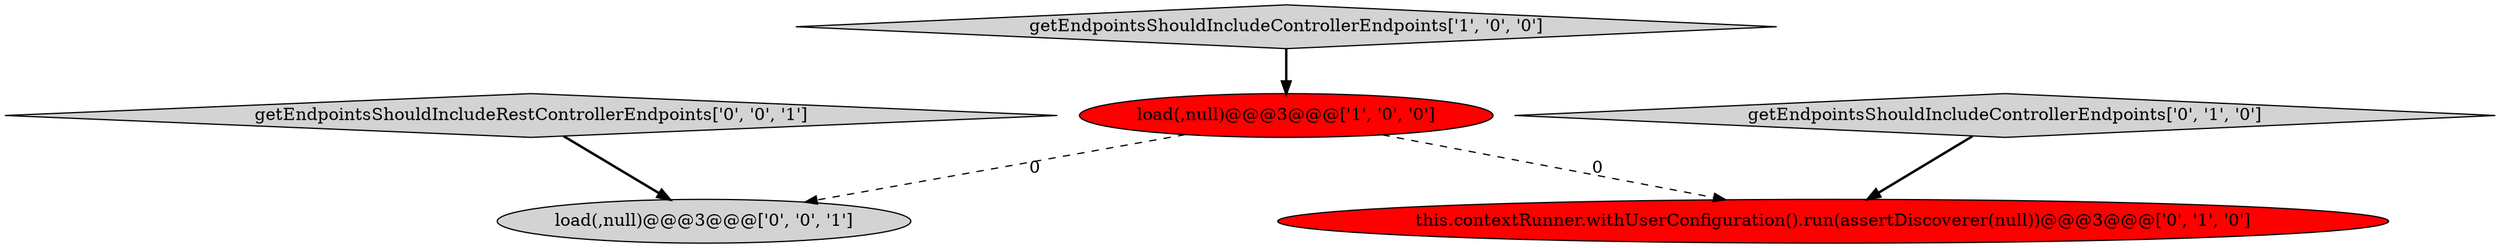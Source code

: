 digraph {
5 [style = filled, label = "getEndpointsShouldIncludeRestControllerEndpoints['0', '0', '1']", fillcolor = lightgray, shape = diamond image = "AAA0AAABBB3BBB"];
4 [style = filled, label = "load(,null)@@@3@@@['0', '0', '1']", fillcolor = lightgray, shape = ellipse image = "AAA0AAABBB3BBB"];
2 [style = filled, label = "this.contextRunner.withUserConfiguration().run(assertDiscoverer(null))@@@3@@@['0', '1', '0']", fillcolor = red, shape = ellipse image = "AAA1AAABBB2BBB"];
3 [style = filled, label = "getEndpointsShouldIncludeControllerEndpoints['0', '1', '0']", fillcolor = lightgray, shape = diamond image = "AAA0AAABBB2BBB"];
1 [style = filled, label = "getEndpointsShouldIncludeControllerEndpoints['1', '0', '0']", fillcolor = lightgray, shape = diamond image = "AAA0AAABBB1BBB"];
0 [style = filled, label = "load(,null)@@@3@@@['1', '0', '0']", fillcolor = red, shape = ellipse image = "AAA1AAABBB1BBB"];
0->2 [style = dashed, label="0"];
0->4 [style = dashed, label="0"];
1->0 [style = bold, label=""];
3->2 [style = bold, label=""];
5->4 [style = bold, label=""];
}
